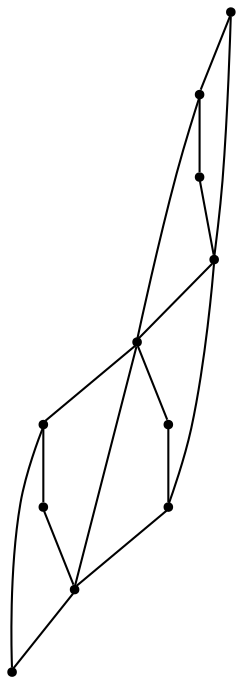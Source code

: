 graph {
  node [shape=point,comment="{\"directed\":false,\"doi\":\"10.1007/978-3-030-92931-2_17\",\"figure\":\"1 (1)\"}"]

  v0 [pos="590.9306312353809,1451.3203043867118"]
  v1 [pos="694.198110297045,1348.0551242353276"]
  v2 [pos="590.9306312353809,1244.8399239677096"]
  v3 [pos="590.9306312353808,1348.0551242353274"]
  v4 [pos="487.66412984563885,1244.8399239677096"]
  v5 [pos="487.6641298456388,1141.574743816325"]
  v6 [pos="487.66412984563885,1348.0551242353274"]
  v7 [pos="384.3435067638837,1451.3203043867118"]
  v8 [pos="384.08098198141784,1244.1065041466366"]
  v9 [pos="384.3435067638837,1348.0551242353274"]
  v10 [pos="281.1270733045265,1348.0551242353274"]

  v0 -- v1 [id="-1",pos="590.9306312353809,1451.3203043867118 694.198110297045,1348.0551242353276 694.198110297045,1348.0551242353276 694.198110297045,1348.0551242353276"]
  v10 -- v8 [id="-2",pos="281.1270733045265,1348.0551242353274 384.08098198141784,1244.1065041466366 384.08098198141784,1244.1065041466366 384.08098198141784,1244.1065041466366"]
  v10 -- v7 [id="-3",pos="281.1270733045265,1348.0551242353274 384.3435067638837,1451.3203043867118 384.3435067638837,1451.3203043867118 384.3435067638837,1451.3203043867118"]
  v2 -- v1 [id="-4",pos="590.9306312353809,1244.8399239677096 694.198110297045,1348.0551242353276 694.198110297045,1348.0551242353276 694.198110297045,1348.0551242353276"]
  v0 -- v3 [id="-5",pos="590.9306312353809,1451.3203043867118 590.9306312353808,1348.0551242353274 590.9306312353808,1348.0551242353274 590.9306312353808,1348.0551242353274"]
  v8 -- v6 [id="-6",pos="384.08098198141784,1244.1065041466366 487.66412984563885,1348.0551242353274 487.66412984563885,1348.0551242353274 487.66412984563885,1348.0551242353274"]
  v9 -- v8 [id="-7",pos="384.3435067638837,1348.0551242353274 384.08098198141784,1244.1065041466366 384.08098198141784,1244.1065041466366 384.08098198141784,1244.1065041466366"]
  v7 -- v9 [id="-8",pos="384.3435067638837,1451.3203043867118 384.3435067638837,1348.0551242353274 384.3435067638837,1348.0551242353274 384.3435067638837,1348.0551242353274"]
  v8 -- v5 [id="-9",pos="384.08098198141784,1244.1065041466366 487.6641298456388,1141.574743816325 487.6641298456388,1141.574743816325 487.6641298456388,1141.574743816325"]
  v7 -- v6 [id="-10",pos="384.3435067638837,1451.3203043867118 487.66412984563885,1348.0551242353274 487.66412984563885,1348.0551242353274 487.66412984563885,1348.0551242353274"]
  v3 -- v2 [id="-11",pos="590.9306312353808,1348.0551242353274 590.9306312353809,1244.8399239677096 590.9306312353809,1244.8399239677096 590.9306312353809,1244.8399239677096"]
  v4 -- v5 [id="-12",pos="487.66412984563885,1244.8399239677096 487.6641298456388,1141.574743816325 487.6641298456388,1141.574743816325 487.6641298456388,1141.574743816325"]
  v6 -- v4 [id="-13",pos="487.66412984563885,1348.0551242353274 487.66412984563885,1244.8399239677096 487.66412984563885,1244.8399239677096 487.66412984563885,1244.8399239677096"]
  v5 -- v2 [id="-14",pos="487.6641298456388,1141.574743816325 590.9306312353809,1244.8399239677096 590.9306312353809,1244.8399239677096 590.9306312353809,1244.8399239677096"]
  v6 -- v0 [id="-15",pos="487.66412984563885,1348.0551242353274 590.9306312353809,1451.3203043867118 590.9306312353809,1451.3203043867118 590.9306312353809,1451.3203043867118"]
  v6 -- v2 [id="-16",pos="487.66412984563885,1348.0551242353274 590.9306312353809,1244.8399239677096 590.9306312353809,1244.8399239677096 590.9306312353809,1244.8399239677096"]
}